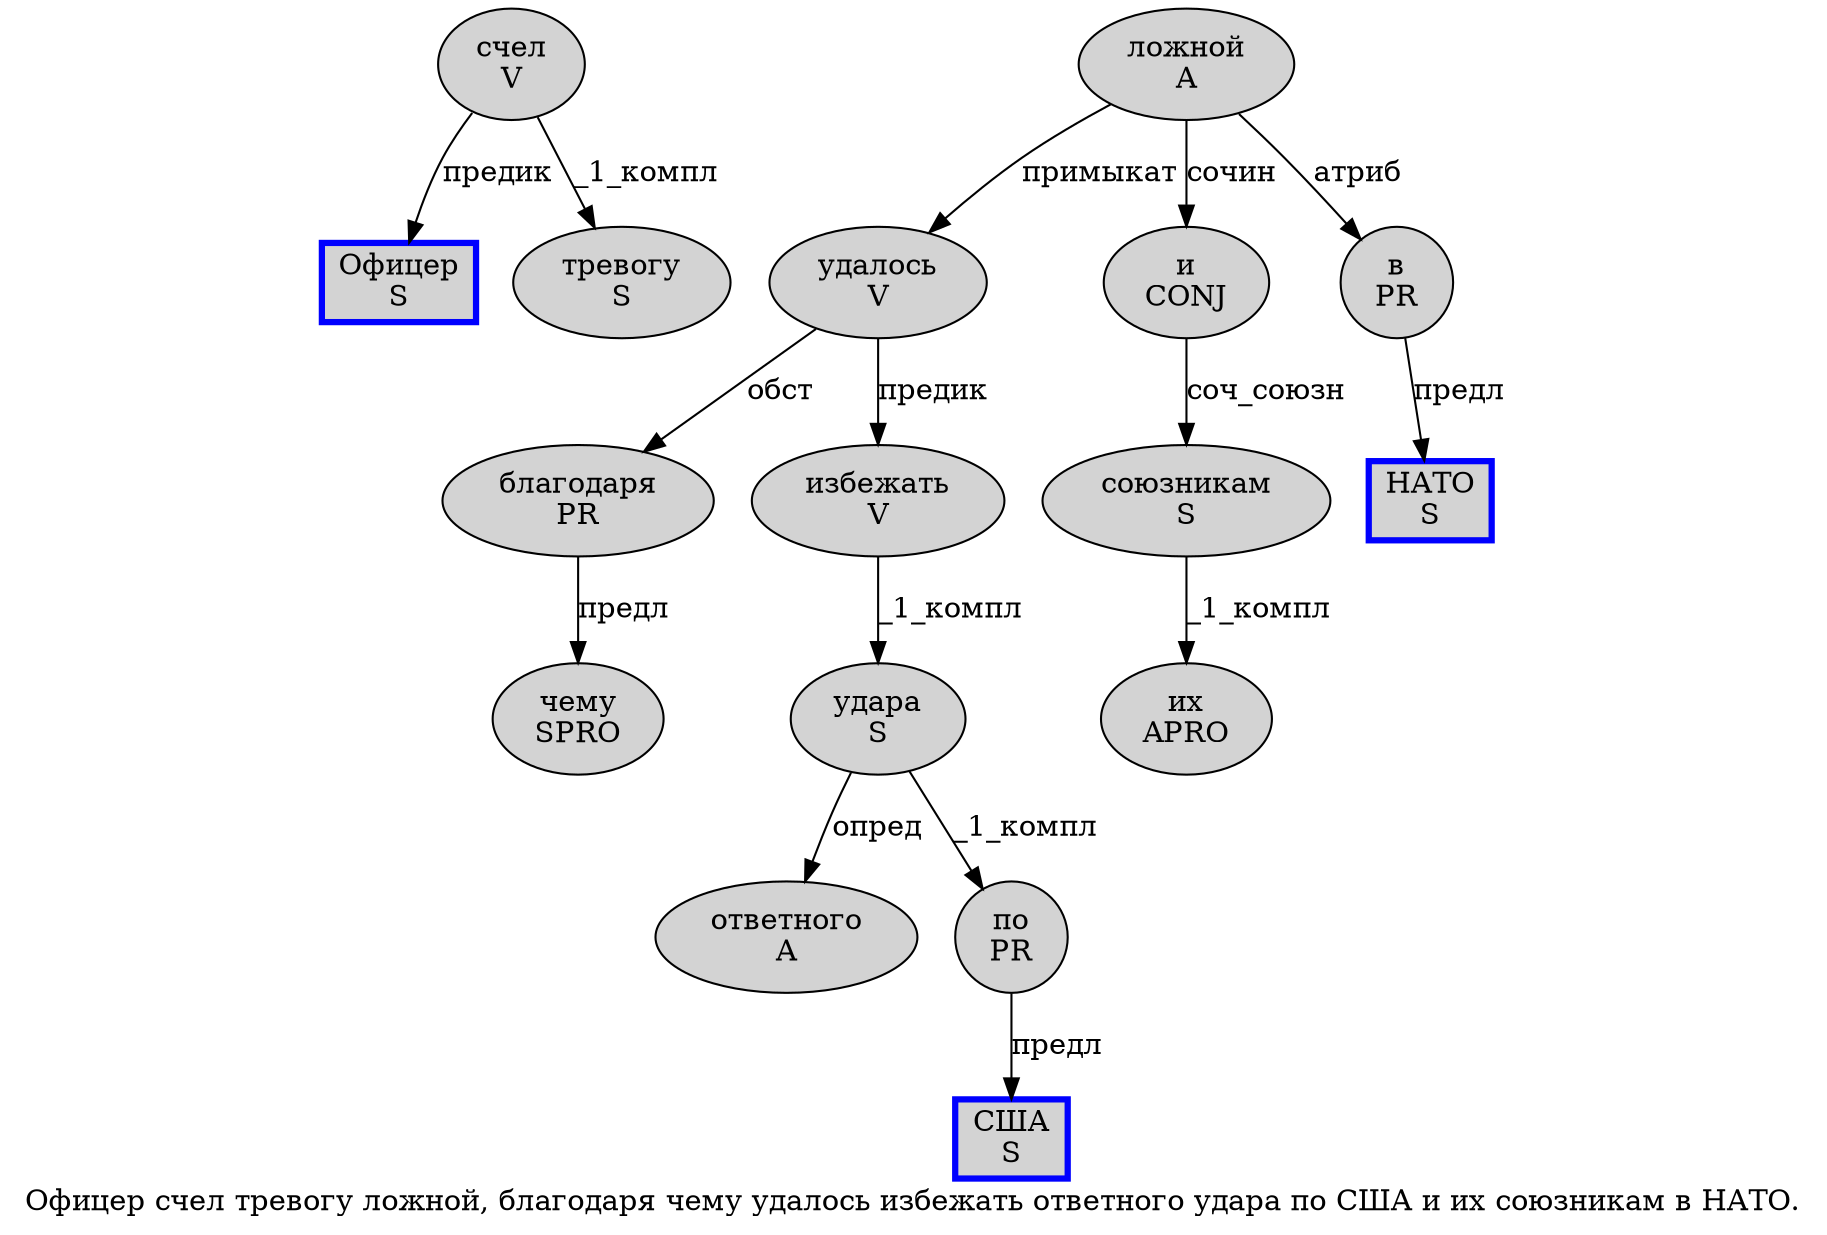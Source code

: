 digraph SENTENCE_279 {
	graph [label="Офицер счел тревогу ложной, благодаря чему удалось избежать ответного удара по США и их союзникам в НАТО."]
	node [style=filled]
		0 [label="Офицер
S" color=blue fillcolor=lightgray penwidth=3 shape=box]
		1 [label="счел
V" color="" fillcolor=lightgray penwidth=1 shape=ellipse]
		2 [label="тревогу
S" color="" fillcolor=lightgray penwidth=1 shape=ellipse]
		3 [label="ложной
A" color="" fillcolor=lightgray penwidth=1 shape=ellipse]
		5 [label="благодаря
PR" color="" fillcolor=lightgray penwidth=1 shape=ellipse]
		6 [label="чему
SPRO" color="" fillcolor=lightgray penwidth=1 shape=ellipse]
		7 [label="удалось
V" color="" fillcolor=lightgray penwidth=1 shape=ellipse]
		8 [label="избежать
V" color="" fillcolor=lightgray penwidth=1 shape=ellipse]
		9 [label="ответного
A" color="" fillcolor=lightgray penwidth=1 shape=ellipse]
		10 [label="удара
S" color="" fillcolor=lightgray penwidth=1 shape=ellipse]
		11 [label="по
PR" color="" fillcolor=lightgray penwidth=1 shape=ellipse]
		12 [label="США
S" color=blue fillcolor=lightgray penwidth=3 shape=box]
		13 [label="и
CONJ" color="" fillcolor=lightgray penwidth=1 shape=ellipse]
		14 [label="их
APRO" color="" fillcolor=lightgray penwidth=1 shape=ellipse]
		15 [label="союзникам
S" color="" fillcolor=lightgray penwidth=1 shape=ellipse]
		16 [label="в
PR" color="" fillcolor=lightgray penwidth=1 shape=ellipse]
		17 [label="НАТО
S" color=blue fillcolor=lightgray penwidth=3 shape=box]
			16 -> 17 [label="предл"]
			5 -> 6 [label="предл"]
			15 -> 14 [label="_1_компл"]
			13 -> 15 [label="соч_союзн"]
			3 -> 7 [label="примыкат"]
			3 -> 13 [label="сочин"]
			3 -> 16 [label="атриб"]
			7 -> 5 [label="обст"]
			7 -> 8 [label="предик"]
			11 -> 12 [label="предл"]
			1 -> 0 [label="предик"]
			1 -> 2 [label="_1_компл"]
			10 -> 9 [label="опред"]
			10 -> 11 [label="_1_компл"]
			8 -> 10 [label="_1_компл"]
}
